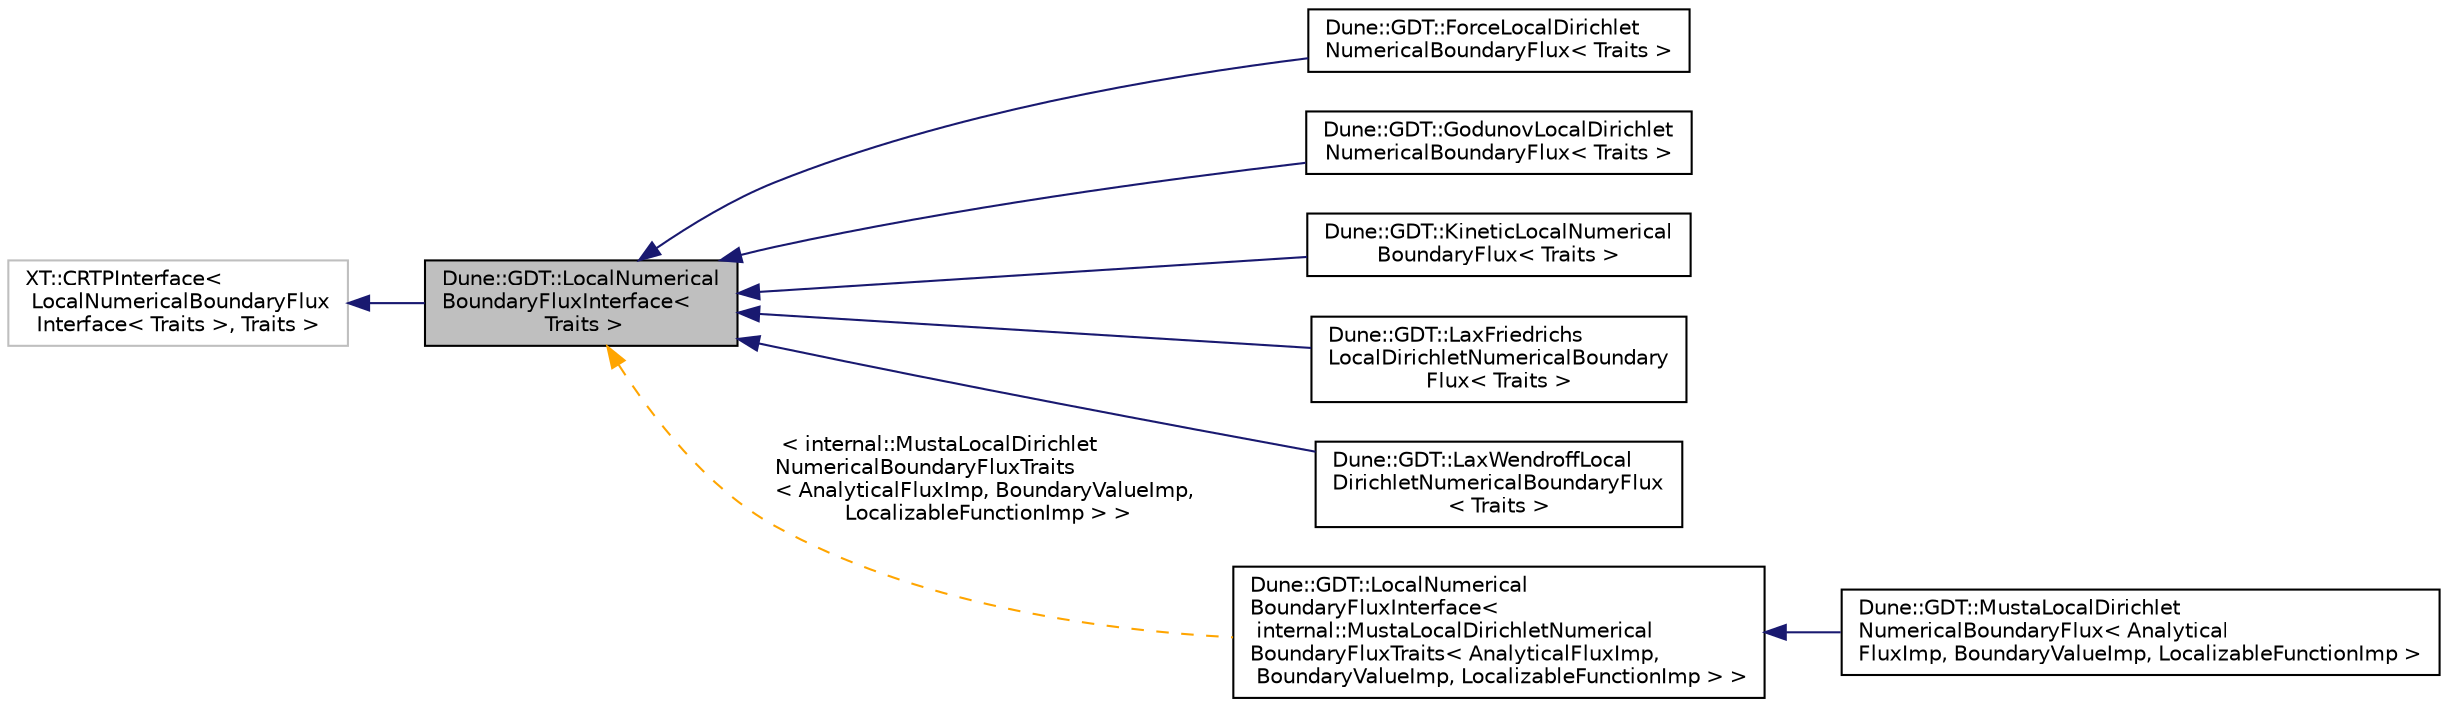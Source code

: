 digraph "Dune::GDT::LocalNumericalBoundaryFluxInterface&lt; Traits &gt;"
{
  edge [fontname="Helvetica",fontsize="10",labelfontname="Helvetica",labelfontsize="10"];
  node [fontname="Helvetica",fontsize="10",shape=record];
  rankdir="LR";
  Node0 [label="Dune::GDT::LocalNumerical\lBoundaryFluxInterface\<\l Traits \>",height=0.2,width=0.4,color="black", fillcolor="grey75", style="filled", fontcolor="black"];
  Node1 -> Node0 [dir="back",color="midnightblue",fontsize="10",style="solid",fontname="Helvetica"];
  Node1 [label="XT::CRTPInterface\<\l LocalNumericalBoundaryFlux\lInterface\< Traits \>, Traits \>",height=0.2,width=0.4,color="grey75", fillcolor="white", style="filled"];
  Node0 -> Node2 [dir="back",color="midnightblue",fontsize="10",style="solid",fontname="Helvetica"];
  Node2 [label="Dune::GDT::ForceLocalDirichlet\lNumericalBoundaryFlux\< Traits \>",height=0.2,width=0.4,color="black", fillcolor="white", style="filled",URL="$a01189.html"];
  Node0 -> Node3 [dir="back",color="midnightblue",fontsize="10",style="solid",fontname="Helvetica"];
  Node3 [label="Dune::GDT::GodunovLocalDirichlet\lNumericalBoundaryFlux\< Traits \>",height=0.2,width=0.4,color="black", fillcolor="white", style="filled",URL="$a01205.html",tooltip="Godunov flux evaluation for Dirichlet boundary intersections. "];
  Node0 -> Node4 [dir="back",color="midnightblue",fontsize="10",style="solid",fontname="Helvetica"];
  Node4 [label="Dune::GDT::KineticLocalNumerical\lBoundaryFlux\< Traits \>",height=0.2,width=0.4,color="black", fillcolor="white", style="filled",URL="$a01241.html",tooltip="Kinetic flux evaluation for boundary intersections. "];
  Node0 -> Node5 [dir="back",color="midnightblue",fontsize="10",style="solid",fontname="Helvetica"];
  Node5 [label="Dune::GDT::LaxFriedrichs\lLocalDirichletNumericalBoundary\lFlux\< Traits \>",height=0.2,width=0.4,color="black", fillcolor="white", style="filled",URL="$a01261.html",tooltip="Lax-Friedrichs flux evaluation for Dirichlet boundary intersections. "];
  Node0 -> Node6 [dir="back",color="midnightblue",fontsize="10",style="solid",fontname="Helvetica"];
  Node6 [label="Dune::GDT::LaxWendroffLocal\lDirichletNumericalBoundaryFlux\l\< Traits \>",height=0.2,width=0.4,color="black", fillcolor="white", style="filled",URL="$a01289.html"];
  Node0 -> Node7 [dir="back",color="orange",fontsize="10",style="dashed",label=" \< internal::MustaLocalDirichlet\lNumericalBoundaryFluxTraits\l\< AnalyticalFluxImp, BoundaryValueImp,\l LocalizableFunctionImp \> \>" ,fontname="Helvetica"];
  Node7 [label="Dune::GDT::LocalNumerical\lBoundaryFluxInterface\<\l internal::MustaLocalDirichletNumerical\lBoundaryFluxTraits\< AnalyticalFluxImp,\l BoundaryValueImp, LocalizableFunctionImp \> \>",height=0.2,width=0.4,color="black", fillcolor="white", style="filled",URL="$a01233.html"];
  Node7 -> Node8 [dir="back",color="midnightblue",fontsize="10",style="solid",fontname="Helvetica"];
  Node8 [label="Dune::GDT::MustaLocalDirichlet\lNumericalBoundaryFlux\< Analytical\lFluxImp, BoundaryValueImp, LocalizableFunctionImp \>",height=0.2,width=0.4,color="black", fillcolor="white", style="filled",URL="$a01309.html",tooltip="MUSTA flux evaluation for Dirichlet boundary intersections. "];
}
